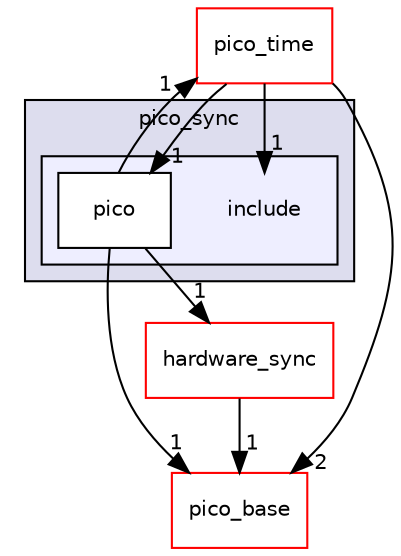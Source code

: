 digraph "pico_sync/include" {
  compound=true
  node [ fontsize="10", fontname="Helvetica"];
  edge [ labelfontsize="10", labelfontname="Helvetica"];
  subgraph clusterdir_80049ec721efe325411d59f8402ca4d2 {
    graph [ bgcolor="#ddddee", pencolor="black", label="pico_sync" fontname="Helvetica", fontsize="10", URL="dir_80049ec721efe325411d59f8402ca4d2.html"]
  subgraph clusterdir_90de541cdd71f26c45fe42ca6e43fcda {
    graph [ bgcolor="#eeeeff", pencolor="black", label="" URL="dir_90de541cdd71f26c45fe42ca6e43fcda.html"];
    dir_90de541cdd71f26c45fe42ca6e43fcda [shape=plaintext label="include"];
    dir_c7db01ae4f379f03b597d7c86d3aeaae [shape=box label="pico" color="black" fillcolor="white" style="filled" URL="dir_c7db01ae4f379f03b597d7c86d3aeaae.html"];
  }
  }
  dir_ee4ba4c32933fd9d1c9bce216e67756d [shape=box label="pico_base" fillcolor="white" style="filled" color="red" URL="dir_ee4ba4c32933fd9d1c9bce216e67756d.html"];
  dir_cc740ddf7ebf14a28f7e7a6178d204e2 [shape=box label="pico_time" fillcolor="white" style="filled" color="red" URL="dir_cc740ddf7ebf14a28f7e7a6178d204e2.html"];
  dir_992bccbfc838886b69a13f304f758bbd [shape=box label="hardware_sync" fillcolor="white" style="filled" color="red" URL="dir_992bccbfc838886b69a13f304f758bbd.html"];
  dir_cc740ddf7ebf14a28f7e7a6178d204e2->dir_ee4ba4c32933fd9d1c9bce216e67756d [headlabel="2", labeldistance=1.5 headhref="dir_000035_000007.html"];
  dir_cc740ddf7ebf14a28f7e7a6178d204e2->dir_90de541cdd71f26c45fe42ca6e43fcda [headlabel="1", labeldistance=1.5 headhref="dir_000035_000030.html"];
  dir_cc740ddf7ebf14a28f7e7a6178d204e2->dir_c7db01ae4f379f03b597d7c86d3aeaae [headlabel="1", labeldistance=1.5 headhref="dir_000035_000031.html"];
  dir_c7db01ae4f379f03b597d7c86d3aeaae->dir_ee4ba4c32933fd9d1c9bce216e67756d [headlabel="1", labeldistance=1.5 headhref="dir_000031_000007.html"];
  dir_c7db01ae4f379f03b597d7c86d3aeaae->dir_cc740ddf7ebf14a28f7e7a6178d204e2 [headlabel="1", labeldistance=1.5 headhref="dir_000031_000035.html"];
  dir_c7db01ae4f379f03b597d7c86d3aeaae->dir_992bccbfc838886b69a13f304f758bbd [headlabel="1", labeldistance=1.5 headhref="dir_000031_000032.html"];
  dir_992bccbfc838886b69a13f304f758bbd->dir_ee4ba4c32933fd9d1c9bce216e67756d [headlabel="1", labeldistance=1.5 headhref="dir_000032_000007.html"];
}
